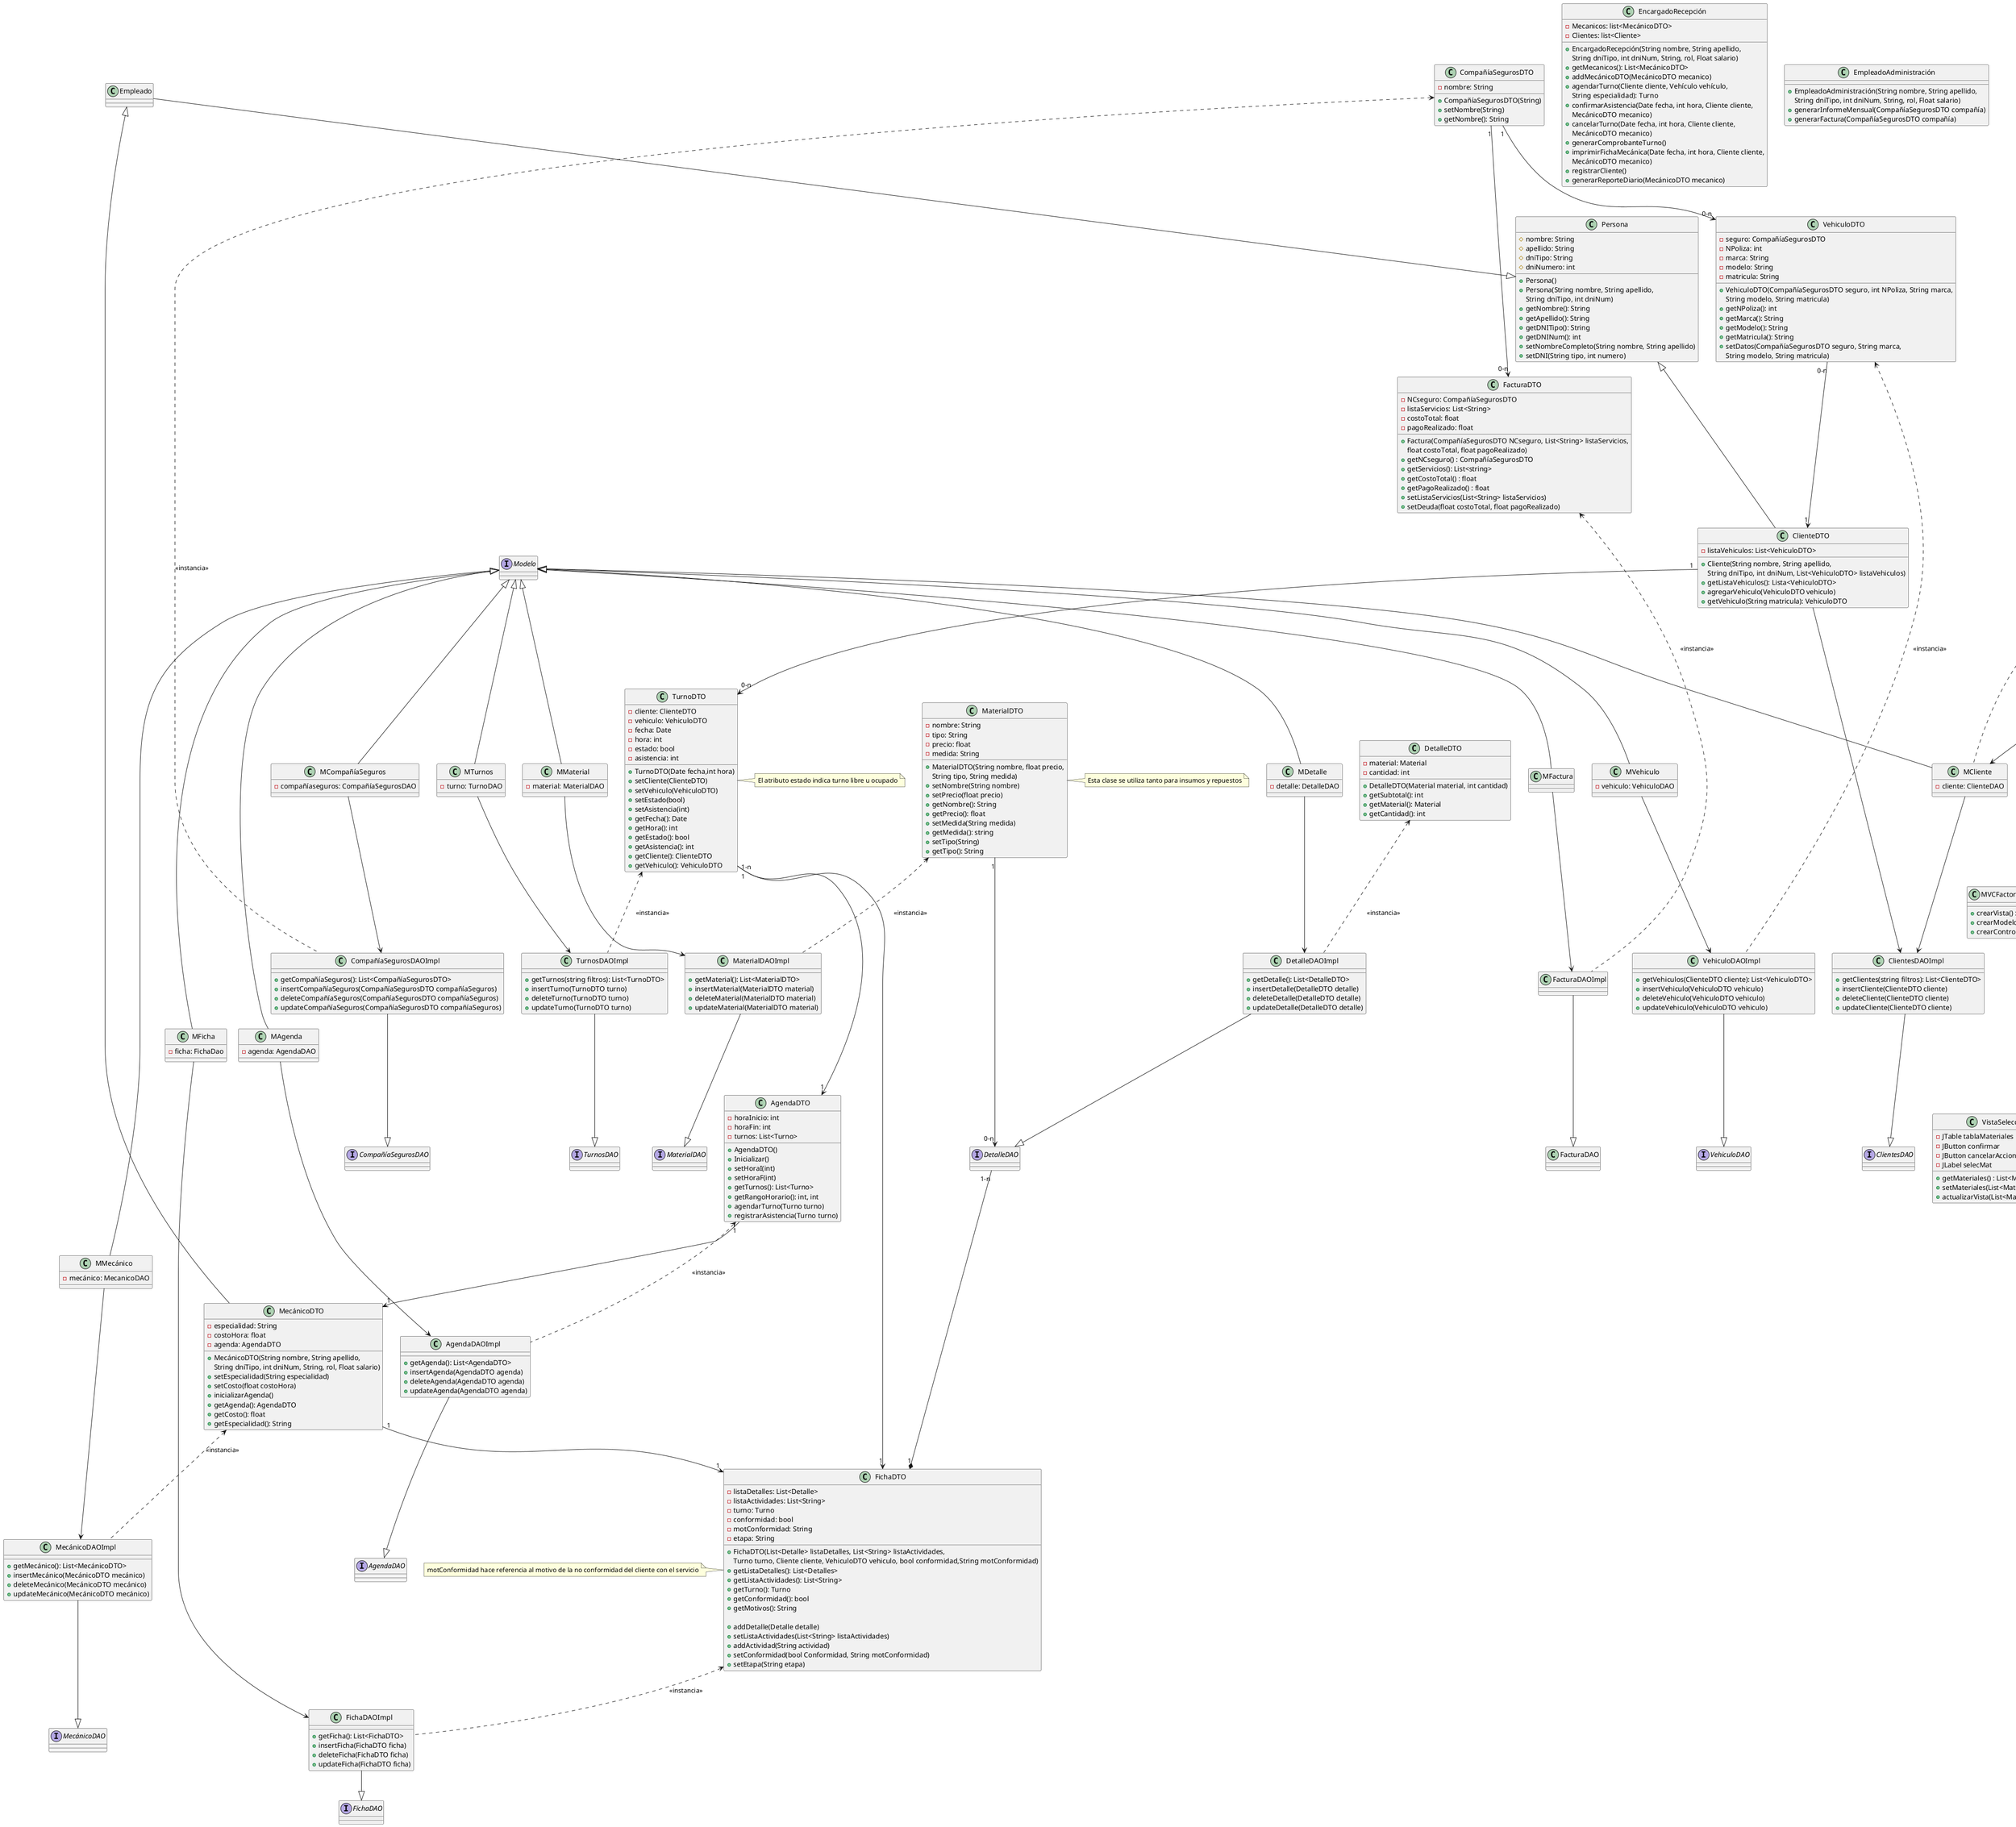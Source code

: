 .@startuml Clases

interface Vista{
    
    + setControlador(Controlador cont)
}

interface Controlador{
    + eventListener()
}

interface Modelo{
}

interface MVCFactory{
    +crearVista() : Vista
    +crearModelo() : Modelo
    +crearControlador() : Controlador
}

class MVCFactoryConsultarClientes{
    +crearVista() : Vista
    +crearModelo() : Modelo
    +crearControlador() : Controlador
}

class MVCFactoryConfirmarTurnos{
    +crearVista() : Vista
    +crearModelo() : Modelo
    +crearControlador() : Controlador
}

class MVCFactoryRegistrarClientes{
    +crearVista() : Vista
    +crearModelo() : Modelo
    +crearControlador() : Controlador
}

class MVCFactoryRegistrarVehiculos{
    +crearVista() : Vista
    +crearModelo() : Modelo
    +crearControlador() : Controlador
}

class MVCFactoryRegistrarTurnos{
    +crearVista() : Vista
    +crearModelo() : Modelo
    +crearControlador() : Controlador
}

class MVCFactoryCrearFichas{
    +crearVista() : Vista
    +crearModelo(int tipo) : Modelo
    +crearControlador() : Controlador
}

class MVCFactorySeleccionarMateriales{
    +crearVista() : Vista
    +crearModelo() : Modelo
    +crearControlador() : Controlador
}

interface ClientesDAO{ 
}

interface TurnosDAO{
}

interface VehiculoDAO{
}

interface MaterialDAO{
}

interface MecánicoDAO{
}

interface AgendaDAO{
}

interface FichaDAO{
}

interface DetalleDAO{
}

interface CompañíaSegurosDAO{
}

class MTurnos{
    - turno: TurnoDAO
}

class MCliente{
    - cliente: ClienteDAO
}

class MVehiculo{
    - vehiculo: VehiculoDAO
}

class MMaterial{
    - material: MaterialDAO
}

class MFicha{
    - ficha: FichaDao
}

class MMecánico{
    - mecánico: MecanicoDAO
}

class MAgenda{
    - agenda: AgendaDAO
}

class MDetalle{
    - detalle: DetalleDAO
}

class MCompañíaSeguros{
    - compañíaseguros: CompañíaSegurosDAO
}

class VistaConsultaCliente{
    - List<ClienteDTO> clientes
    - JTable tablaClientes
    - JButton nuevo
    - JButton seleccionar 
    - JButton cancelar


    + getClientes() : List<ClienteDTO> clientes
    + setClientes(List<ClienteDTO> clientes)
    + actualizarVista(List<ClienteDTO> clientes)
}

class VistaConfirmarTurnos{
    - JTable tablaTurnos
    - JButton confirmar
    - JButton cancelarTurno
    - JButton cancelarAccion
    - JLabel confAsist

    + getTurnos() : List<TurnosDTO> turnos
    + setTurnos(List<TurnosDTO> turnos)
    + actualizarVista(List<TurnosDTO> turnos)
}

class VistaRegistrarClientes{
    - JButton siguiente
    - JButton cancelar
    - JLabel labelnombre
    - JLabel labelapellido
    - JLabel labeldni
    - JLabel labeltipo
    - JTextField textnombre
    - JTextField textapellido
    - JTextField textdni
    - JComboBox comboboxtipo

    + actualizarVista()
}

class VistaRegistrarVehiculos{
    - JButton registrar
    - JButton cancelar
    - JLabel labelmatricula
    - JLabel labelnropoliza
    - JLabel labelmodelo
    - JLabel labelmarca
    - JLabel labelcompseg
    - JTextField textmatricula
    - JTextField textnropoliza
    - JTextField textmodelo
    - JComboBox comboboxcompseg
    - JComboBox comboboxmarca

    + actualizarVista()
}

class VistaRegistrarTurnos{
    - JButton registrar
    - JButton cancelar
    - JButton examinar
    - JButton nuevo
    - JButton calendario
    - JLabel labelcliente
    - JLabel labelvehiculo
    - JLabel labelespecialidad
    - JLabel labelfecha
    - JLabel labelmecanico
    - JTextField textcliente
    - JTextField textfecha
    - JComboBox comboboxvehiculo
    - JComboBox comboboxmecanico

    + actualizarVista()
}

class VistaCrearFichas{
    - JButton examinar
    - JButton anadirmat
    - JTextField textturno
    - JList listactividades
    - JTable materiales

    + actualizarVista()
}

class VistaSeleccionarMateriales{
    - JTable tablaMateriales
    - JButton confirmar
    - JButton cancelarAccion
    - JLabel selecMat

    + getMateriales() : List<MaterialesDTO> materiales
    + setMateriales(List<MaterialesDTO> materiales)
    + actualizarVista(List<MaterialesDTO> materiales)
}

class ControladorClientes{
    + getClientes(): List<ClienteDTO>
    + addCliente(ClienteDTO cliente)
    + filterClientes(string params) : List<ClienteDTO>
}

class ClientesDAOImpl{
    + getClientes(string filtros): List<ClienteDTO>
    + insertCliente(ClienteDTO cliente)
    + deleteCliente(ClienteDTO cliente)
    + updateCliente(ClienteDTO cliente)
}

class TurnosDAOImpl{
    + getTurnos(string filtros): List<TurnoDTO>
    + insertTurno(TurnoDTO turno)
    + deleteTurno(TurnoDTO turno)
    + updateTurno(TurnoDTO turno)
}

class VehiculoDAOImpl{
    + getVehiculos(ClienteDTO cliente): List<VehiculoDTO>
    + insertVehiculo(VehiculoDTO vehiculo)
    + deleteVehiculo(VehiculoDTO vehiculo)
    + updateVehiculo(VehiculoDTO vehiculo)
}

class MaterialDAOImpl{
    + getMaterial(): List<MaterialDTO>
    + insertMaterial(MaterialDTO material)
    + deleteMaterial(MaterialDTO material)
    + updateMaterial(MaterialDTO material)
}

class MecánicoDAOImpl{
    + getMecánico(): List<MecánicoDTO>
    + insertMecánico(MecánicoDTO mecánico)
    + deleteMecánico(MecánicoDTO mecánico)
    + updateMecánico(MecánicoDTO mecánico)
}

class AgendaDAOImpl{
    + getAgenda(): List<AgendaDTO>
    + insertAgenda(AgendaDTO agenda)
    + deleteAgenda(AgendaDTO agenda)
    + updateAgenda(AgendaDTO agenda)
}

class DetalleDAOImpl{
    + getDetalle(): List<DetalleDTO>
    + insertDetalle(DetalleDTO detalle)
    + deleteDetalle(DetalleDTO detalle)
    + updateDetalle(DetalleDTO detalle)
}

class FichaDAOImpl{
    + getFicha(): List<FichaDTO>
    + insertFicha(FichaDTO ficha)
    + deleteFicha(FichaDTO ficha)
    + updateFicha(FichaDTO ficha)
}

class CompañíaSegurosDAOImpl{
    + getCompañíaSeguros(): List<CompañíaSegurosDTO>
    + insertCompañíaSeguros(CompañíaSegurosDTO compañíaSeguros)
    + deleteCompañíaSeguros(CompañíaSegurosDTO compañíaSeguros)
    + updateCompañíaSeguros(CompañíaSegurosDTO compañíaSeguros)
}


class CompañíaSegurosDTO {
	- nombre: String
    
    + CompañíaSegurosDTO(String)
    + setNombre(String)
    + getNombre(): String
}

class TurnoDTO{
    - cliente: ClienteDTO
    - vehiculo: VehiculoDTO
    - fecha: Date
    - hora: int
    - estado: bool
    - asistencia: int

    + TurnoDTO(Date fecha,int hora)
    + setCliente(ClienteDTO)
    + setVehiculo(VehiculoDTO)
    + setEstado(bool)
    + setAsistencia(int)
    + getFecha(): Date
    + getHora(): int
    + getEstado(): bool
    + getAsistencia(): int
    + getCliente(): ClienteDTO
    + getVehiculo(): VehiculoDTO
}
note right of TurnoDTO : El atributo estado indica turno libre u ocupado

class DetalleDTO{
    - material: Material
    - cantidad: int

    + DetalleDTO(Material material, int cantidad)
    + getSubtotal(): int
    + getMaterial(): Material
    + getCantidad(): int
}

class AgendaDTO{
    - horaInicio: int
    - horaFin: int
    - turnos: List<Turno>

    + AgendaDTO()
    + Inicializar()
    + setHoraI(int)
    + setHoraF(int)
    + getTurnos(): List<Turno>
    + getRangoHorario(): int, int
    + agendarTurno(Turno turno)
    + registrarAsistencia(Turno turno)
}

class Persona{
    # nombre: String
    # apellido: String
    # dniTipo: String
    # dniNumero: int

    + Persona()
    + Persona(String nombre, String apellido, 
        String dniTipo, int dniNum)
    + getNombre(): String
    + getApellido(): String
    + getDNITipo(): String
    + getDNINum(): int
    + setNombreCompleto(String nombre, String apellido)
    + setDNI(String tipo, int numero)
}

class MecánicoDTO{
    - especialidad: String
    - costoHora: float
    - agenda: AgendaDTO

    + MecánicoDTO(String nombre, String apellido, 
        String dniTipo, int dniNum, String, rol, Float salario)
    + setEspecialidad(String especialidad)
    + setCosto(float costoHora)
    + inicializarAgenda()
    + getAgenda(): AgendaDTO
    + getCosto(): float
    + getEspecialidad(): String
}

class EncargadoRecepción{
    -Mecanicos: list<MecánicoDTO>
    -Clientes: list<Cliente>

    + EncargadoRecepción(String nombre, String apellido, 
        String dniTipo, int dniNum, String, rol, Float salario)
    + getMecanicos(): List<MecánicoDTO>
    + addMecánicoDTO(MecánicoDTO mecanico)
    + agendarTurno(Cliente cliente, Vehículo vehículo, 
        String especialidad): Turno
    + confirmarAsistencia(Date fecha, int hora, Cliente cliente,
        MecánicoDTO mecanico)
    + cancelarTurno(Date fecha, int hora, Cliente cliente,
        MecánicoDTO mecanico)
    + generarComprobanteTurno()
    + imprimirFichaMecánica(Date fecha, int hora, Cliente cliente,
        MecánicoDTO mecanico)
    + registrarCliente()
    + generarReporteDiario(MecánicoDTO mecanico)
}

class EmpleadoAdministración{
    
    + EmpleadoAdministración(String nombre, String apellido, 
        String dniTipo, int dniNum, String, rol, Float salario)
    + generarInformeMensual(CompañíaSegurosDTO compañía)
    + generarFactura(CompañíaSegurosDTO compañía)
}

class MaterialDTO{
    - nombre: String
    - tipo: String
    - precio: float
    - medida: String

    + MaterialDTO(String nombre, float precio, 
        String tipo, String medida)
    + setNombre(String nombre)
    + setPrecio(float precio)
    + getNombre(): String
    + getPrecio(): float
    + setMedida(String medida)
    + getMedida(): string
    + setTipo(String)
    + getTipo(): String
}
note right of MaterialDTO : Esta clase se utiliza tanto para insumos y repuestos

class FacturaDTO{
    - NCseguro: CompañíaSegurosDTO
    - listaServicios: List<String>
    - costoTotal: float
    - pagoRealizado: float

    + Factura(CompañíaSegurosDTO NCseguro, List<String> listaServicios, 
            float costoTotal, float pagoRealizado)
    + getNCseguro() : CompañíaSegurosDTO
    + getServicios(): List<string>
    + getCostoTotal() : float
    + getPagoRealizado() : float
    + setListaServicios(List<String> listaServicios)
    + setDeuda(float costoTotal, float pagoRealizado)
}

class FichaDTO{
    - listaDetalles: List<Detalle>
    - listaActividades: List<String>
    - turno: Turno
    - conformidad: bool
    - motConformidad: String
    - etapa: String

    + FichaDTO(List<Detalle> listaDetalles, List<String> listaActividades, 
            Turno turno, Cliente cliente, VehiculoDTO vehiculo, bool conformidad,String motConformidad)
    + getListaDetalles(): List<Detalles>
    + getListaActividades(): List<String>
    + getTurno(): Turno
    + getConformidad(): bool
    + getMotivos(): String

    + addDetalle(Detalle detalle)
    + setListaActividades(List<String> listaActividades)
    + addActividad(String actividad)
    + setConformidad(bool Conformidad, String motConformidad)
    + setEtapa(String etapa)
}
note left of FichaDTO : motConformidad hace referencia al motivo de la no conformidad del cliente con el servicio

class VehiculoDTO{
    - seguro: CompañíaSegurosDTO
    - NPoliza: int
    - marca: String
    - modelo: String
    - matricula: String

    + VehiculoDTO(CompañíaSegurosDTO seguro, int NPoliza, String marca,
            String modelo, String matricula)
    + getNPoliza(): int
    + getMarca(): String
    + getModelo(): String
    + getMatricula(): String
    + setDatos(CompañíaSegurosDTO seguro, String marca,
            String modelo, String matricula)  
}

class ClienteDTO{
    - listaVehiculos: List<VehiculoDTO>

    + Cliente(String nombre, String apellido, 
        String dniTipo, int dniNum, List<VehiculoDTO> listaVehiculos)
    + getListaVehiculos(): Lista<VehiculoDTO>
    + agregarVehiculo(VehiculoDTO vehiculo)
    + getVehiculo(String matricula): VehiculoDTO
}

Empleado --|> Persona
ClienteDTO -up-|> Persona
MecánicoDTO -up-|> Empleado
ClienteDTO "1" --> "0-n" TurnoDTO
MaterialDTO "1" --> "0-n" DetalleDAO
TurnoDTO "1-n" ---> "1" AgendaDTO
AgendaDTO "1" --> "1" MecánicoDTO
DetalleDAO "1-n" --* "1" FichaDTO
MecánicoDTO "1" --> "1" FichaDTO
TurnoDTO "1" --> "1" FichaDTO
CompañíaSegurosDTO "1" --> "0-n" VehiculoDTO
CompañíaSegurosDTO "1" --> "0-n" FacturaDTO
VehiculoDTO "0-n" --> "1" ClienteDTO


VistaConsultaCliente <- ControladorClientes
MCliente <- ControladorClientes
VistaConsultaCliente --|> Vista
ControladorClientes --|> Controlador

MCliente -up-|> Modelo
MCliente --> ClientesDAOImpl
ClientesDAOImpl --|> ClientesDAO
ClienteDTO --> ClientesDAOImpl

MTurnos -up-|> Modelo
MTurnos --> TurnosDAOImpl
TurnosDAOImpl --|> TurnosDAO
TurnoDTO <.. TurnosDAOImpl : <<instancia>>

MVehiculo -up-|> Modelo
MVehiculo --> VehiculoDAOImpl
VehiculoDAOImpl --|> VehiculoDAO
VehiculoDTO <.. VehiculoDAOImpl : <<instancia>>

MMaterial -up-|> Modelo
MMaterial --> MaterialDAOImpl
MaterialDAOImpl --|> MaterialDAO
MaterialDTO <.. MaterialDAOImpl : <<instancia>>

MMecánico -up-|> Modelo
MMecánico --> MecánicoDAOImpl
MecánicoDAOImpl --|> MecánicoDAO
MecánicoDTO <.. MecánicoDAOImpl : <<instancia>>

MFicha -up-|> Modelo
MFicha --> FichaDAOImpl
FichaDAOImpl --|> FichaDAO
FichaDTO <.. FichaDAOImpl : <<instancia>>

MAgenda -up-|> Modelo
MAgenda --> AgendaDAOImpl
AgendaDAOImpl --|> AgendaDAO
AgendaDTO <.. AgendaDAOImpl : <<instancia>>

MFactura -up-|> Modelo
MFactura --> FacturaDAOImpl
FacturaDAOImpl --|> FacturaDAO
FacturaDTO <.. FacturaDAOImpl : <<instancia>>

MDetalle -up-|> Modelo
MDetalle --> DetalleDAOImpl
DetalleDAOImpl --|> DetalleDAO
DetalleDTO <.. DetalleDAOImpl : <<instancia>>

MCompañíaSeguros -up-|> Modelo
MCompañíaSeguros --> CompañíaSegurosDAOImpl
CompañíaSegurosDAOImpl --|> CompañíaSegurosDAO
CompañíaSegurosDTO <.. CompañíaSegurosDAOImpl : <<instancia>>

MVCFactory <|-down- MVCFactoryConsultarClientes
MVCFactory <|-down- MVCFactoryConfirmarTurnos
MVCFactory <|-down- MVCFactoryRegistrarClientes
MVCFactory <|-down- MVCFactoryRegistrarVehiculos
MVCFactory <|-down- MVCFactoryRegistrarTurnos
MVCFactory <|-down- MVCFactoryCrearFichas
MVCFactory <|-down- MVCFactorySeleccionarMateriales

MVCFactoryConsultarClientes <.. VistaConsultaCliente : <<instancia>>
MVCFactoryConsultarClientes <.. MCliente : <<instancia>>
MVCFactoryConsultarClientes <.. ControladorClientes : <<instancia>>

MVCFactoryConfirmarTurnos <.down. VistaConfirmarTurnos : <<instancia>>
MVCFactoryRegistrarVehiculos <.down. VistaRegistrarVehiculos : <<instancia>>
MVCFactoryRegistrarTurnos <.down.. VistaRegistrarTurnos : <<instancia>>
MVCFactoryRegistrarClientes <.down. VistaRegistrarClientes : <<instancia>>
MVCFactoryCrearFichas <.down. VistaCrearFichas : <<instancia>> 
MVCFactorySeleccionarMateriales <.down. VistaSeleccionarMateriales : <<instancia>>

VistaConfirmarTurnos -up-|> Vista
VistaRegistrarVehiculos -up-|> Vista
VistaRegistrarTurnos -up-|> Vista
VistaRegistrarClientes -up-|> Vista
VistaCrearFichas -up-|> Vista
VistaSeleccionarMateriales -up-|> Vista
@enduml